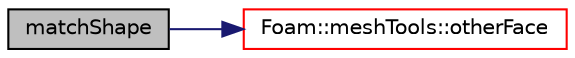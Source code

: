 digraph "matchShape"
{
  bgcolor="transparent";
  edge [fontname="Helvetica",fontsize="10",labelfontname="Helvetica",labelfontsize="10"];
  node [fontname="Helvetica",fontsize="10",shape=record];
  rankdir="LR";
  Node1 [label="matchShape",height=0.2,width=0.4,color="black", fillcolor="grey75", style="filled", fontcolor="black"];
  Node1 -> Node2 [color="midnightblue",fontsize="10",style="solid",fontname="Helvetica"];
  Node2 [label="Foam::meshTools::otherFace",height=0.2,width=0.4,color="red",URL="$a10730.html#a38973075afca54f6ee816cab3b8bff7e",tooltip="Return face on cell using edgeI but not faceI. Throws error. "];
}
